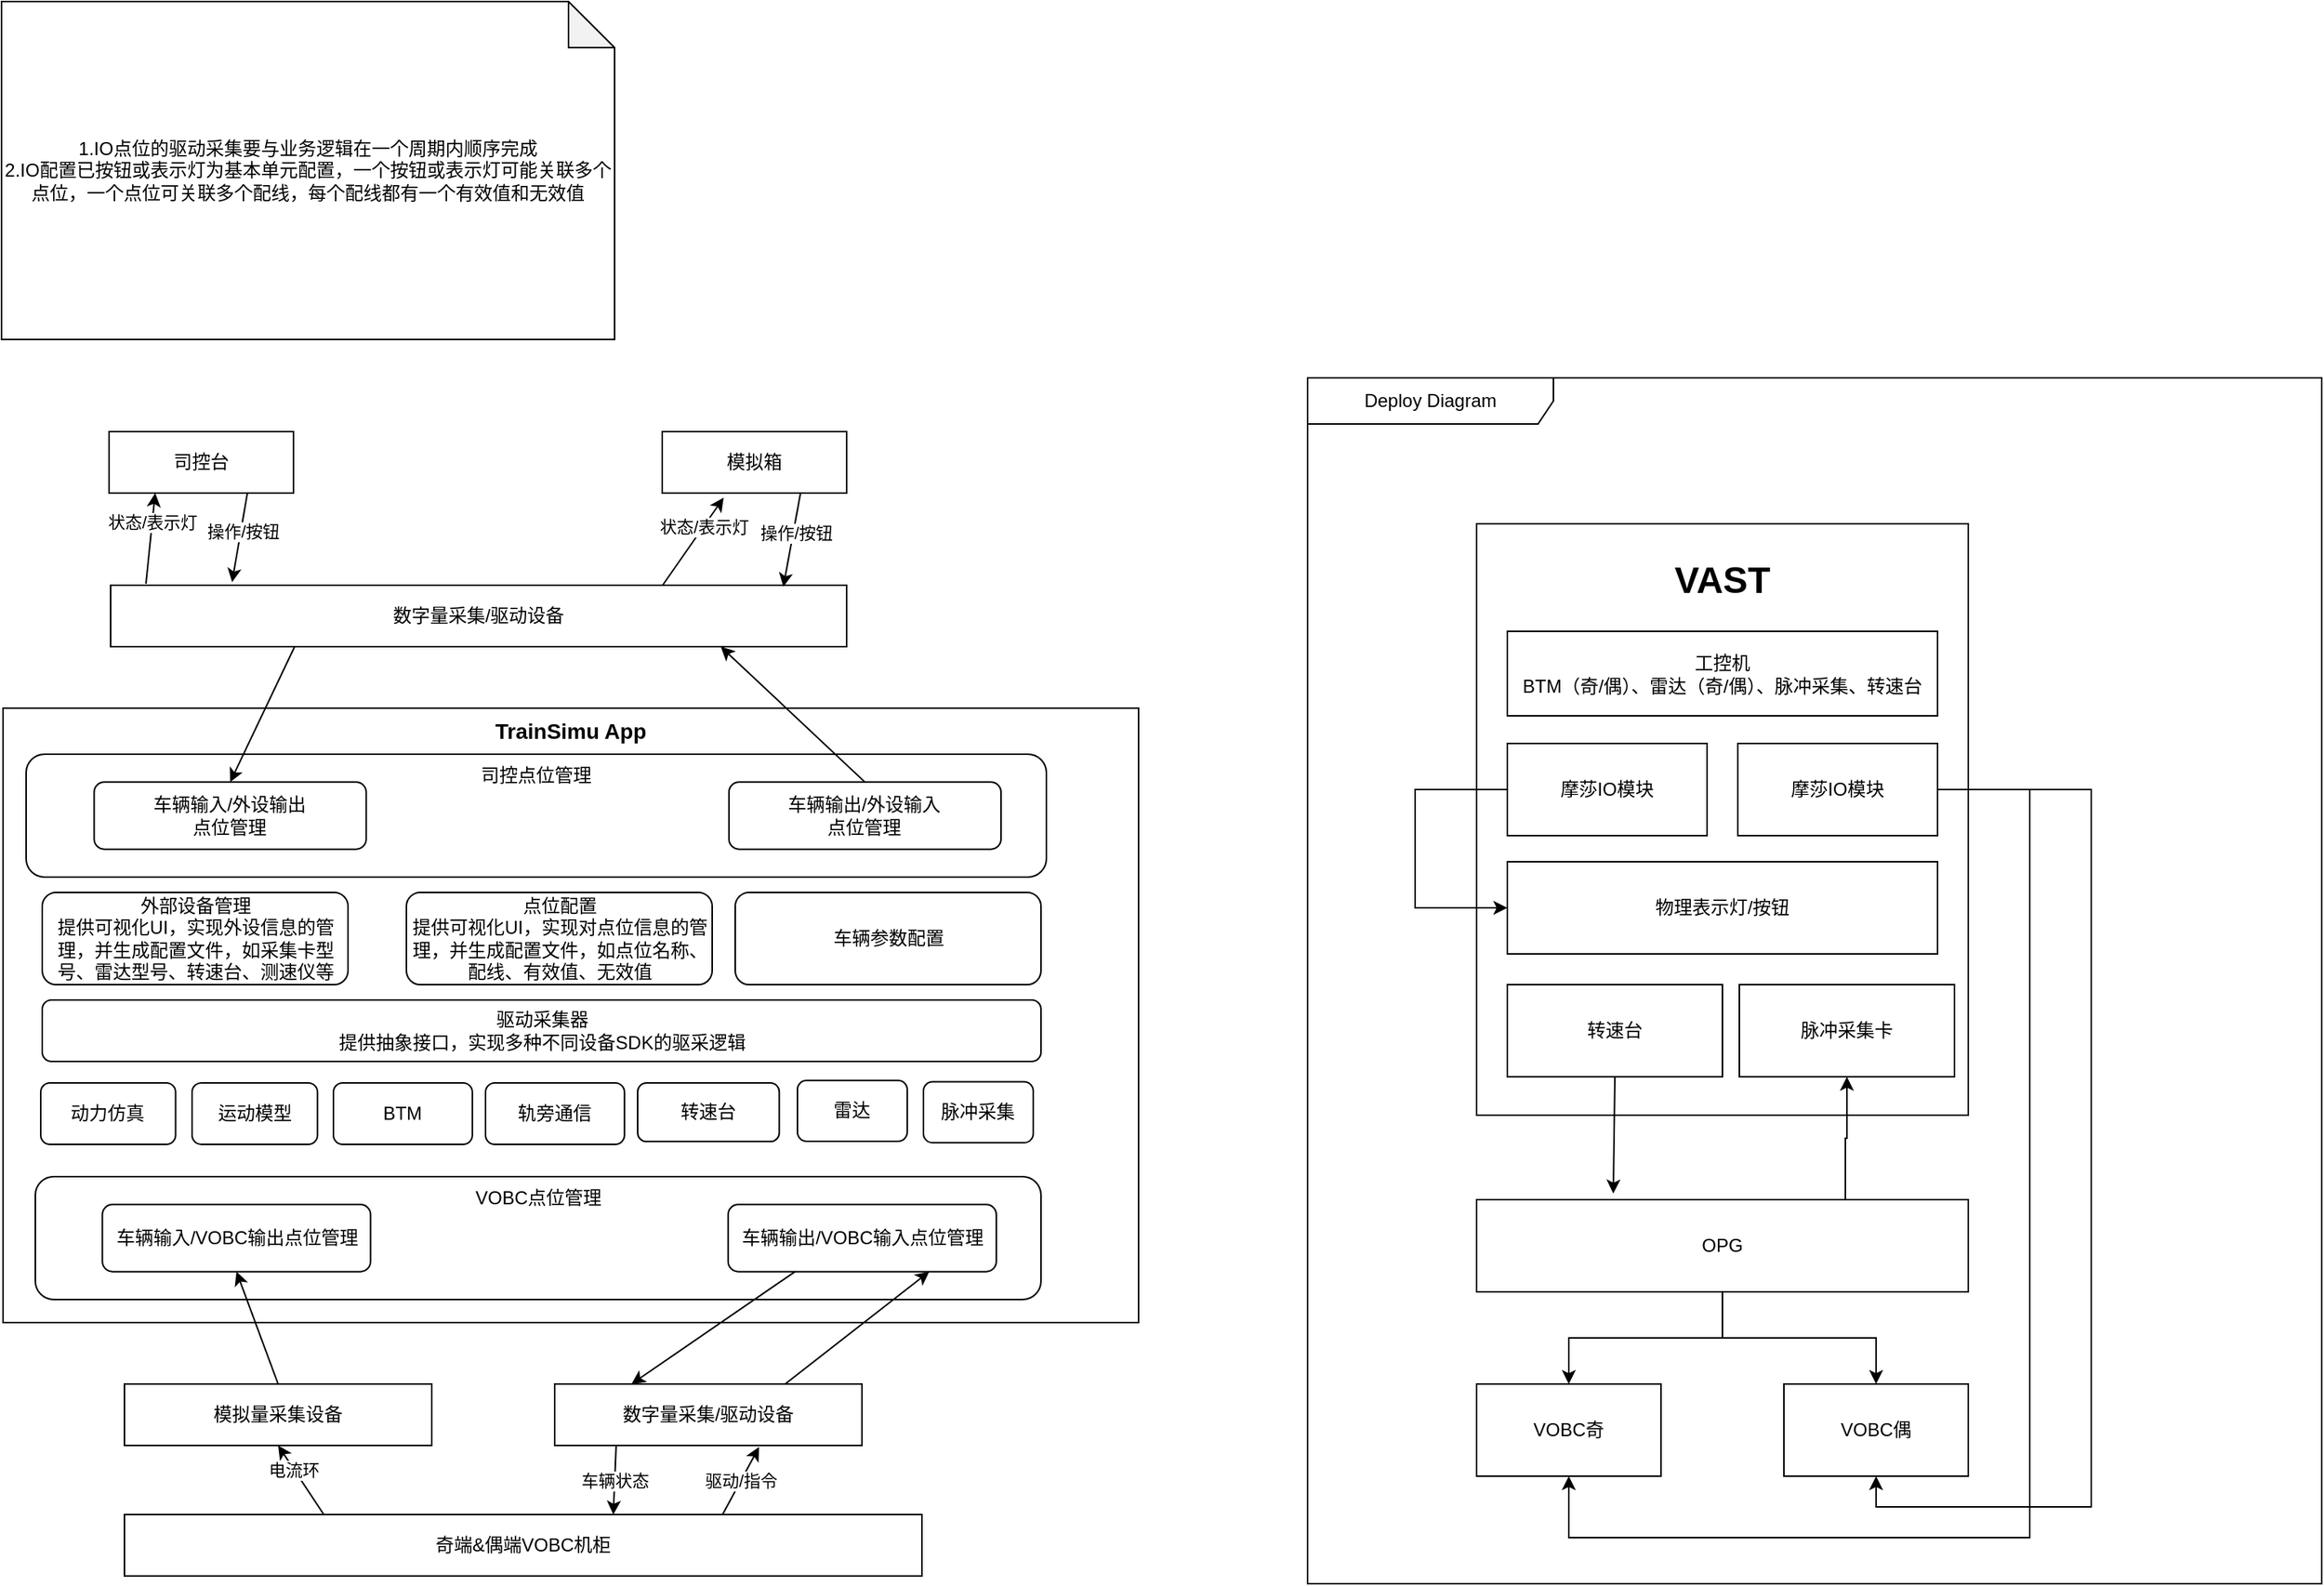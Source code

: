 <mxfile version="24.6.3" type="github">
  <diagram name="第 1 页" id="flT9kh5dxX5JUW0oUqpq">
    <mxGraphModel dx="1426" dy="1907" grid="1" gridSize="10" guides="1" tooltips="1" connect="1" arrows="1" fold="1" page="1" pageScale="1" pageWidth="827" pageHeight="1169" math="0" shadow="0">
      <root>
        <mxCell id="0" />
        <mxCell id="1" parent="0" />
        <mxCell id="9cagWILOptxMrmFHNgYF-1" value="司控台" style="rounded=0;whiteSpace=wrap;html=1;" parent="1" vertex="1">
          <mxGeometry x="110" y="100" width="120" height="40" as="geometry" />
        </mxCell>
        <mxCell id="9cagWILOptxMrmFHNgYF-2" value="模拟箱" style="rounded=0;whiteSpace=wrap;html=1;" parent="1" vertex="1">
          <mxGeometry x="470" y="100" width="120" height="40" as="geometry" />
        </mxCell>
        <mxCell id="9cagWILOptxMrmFHNgYF-3" value="数字量采集/驱动设备" style="rounded=0;whiteSpace=wrap;html=1;" parent="1" vertex="1">
          <mxGeometry x="111" y="200" width="479" height="40" as="geometry" />
        </mxCell>
        <mxCell id="9cagWILOptxMrmFHNgYF-4" value="TrainSimu App" style="rounded=0;whiteSpace=wrap;html=1;horizontal=1;verticalAlign=top;fontStyle=1;fontSize=14;" parent="1" vertex="1">
          <mxGeometry x="41" y="280" width="739" height="400" as="geometry" />
        </mxCell>
        <mxCell id="9cagWILOptxMrmFHNgYF-9" value="" style="group" parent="1" vertex="1" connectable="0">
          <mxGeometry x="62" y="585" width="654.5" height="80" as="geometry" />
        </mxCell>
        <mxCell id="9cagWILOptxMrmFHNgYF-10" value="VOBC点位管理" style="rounded=1;whiteSpace=wrap;html=1;verticalAlign=top;" parent="9cagWILOptxMrmFHNgYF-9" vertex="1">
          <mxGeometry width="654.5" height="80" as="geometry" />
        </mxCell>
        <mxCell id="9cagWILOptxMrmFHNgYF-11" value="车辆输入/VOBC输出点位管理" style="rounded=1;whiteSpace=wrap;html=1;" parent="9cagWILOptxMrmFHNgYF-9" vertex="1">
          <mxGeometry x="43.633" y="18.182" width="174.533" height="43.636" as="geometry" />
        </mxCell>
        <mxCell id="9cagWILOptxMrmFHNgYF-12" value="车辆输出/VOBC输入点位管理" style="rounded=1;whiteSpace=wrap;html=1;" parent="9cagWILOptxMrmFHNgYF-9" vertex="1">
          <mxGeometry x="450.878" y="18.182" width="174.533" height="43.636" as="geometry" />
        </mxCell>
        <mxCell id="9cagWILOptxMrmFHNgYF-13" value="" style="group" parent="1" vertex="1" connectable="0">
          <mxGeometry x="56" y="310" width="664" height="80" as="geometry" />
        </mxCell>
        <mxCell id="9cagWILOptxMrmFHNgYF-14" value="司控点位管理" style="rounded=1;whiteSpace=wrap;html=1;verticalAlign=top;" parent="9cagWILOptxMrmFHNgYF-13" vertex="1">
          <mxGeometry width="664" height="80" as="geometry" />
        </mxCell>
        <mxCell id="9cagWILOptxMrmFHNgYF-15" value="车辆输入/外设输出&lt;div&gt;点位管理&lt;/div&gt;" style="rounded=1;whiteSpace=wrap;html=1;" parent="9cagWILOptxMrmFHNgYF-13" vertex="1">
          <mxGeometry x="44.267" y="18.182" width="177.067" height="43.636" as="geometry" />
        </mxCell>
        <mxCell id="9cagWILOptxMrmFHNgYF-16" value="车辆输出/外设输入&lt;div&gt;点位管理&lt;/div&gt;" style="rounded=1;whiteSpace=wrap;html=1;" parent="9cagWILOptxMrmFHNgYF-13" vertex="1">
          <mxGeometry x="457.422" y="18.182" width="177.067" height="43.636" as="geometry" />
        </mxCell>
        <mxCell id="9cagWILOptxMrmFHNgYF-18" value="奇端&amp;amp;偶端VOBC机柜" style="rounded=0;whiteSpace=wrap;html=1;" parent="1" vertex="1">
          <mxGeometry x="120" y="805" width="519" height="40" as="geometry" />
        </mxCell>
        <mxCell id="9cagWILOptxMrmFHNgYF-30" value="驱动采集器&lt;div&gt;提供抽象接口，实现多种不同设备SDK的驱采逻辑&lt;/div&gt;" style="rounded=1;whiteSpace=wrap;html=1;" parent="1" vertex="1">
          <mxGeometry x="66.5" y="470" width="650" height="40" as="geometry" />
        </mxCell>
        <mxCell id="9cagWILOptxMrmFHNgYF-32" value="1.IO点位的驱动采集要与业务逻辑在一个周期内顺序完成&lt;div&gt;2.IO配置已按钮或表示灯为基本单元配置，一个按钮或表示灯可能关联多个点位，一个点位可关联多个配线，每个配线都有一个有效值和无效值&lt;/div&gt;" style="shape=note;whiteSpace=wrap;html=1;backgroundOutline=1;darkOpacity=0.05;" parent="1" vertex="1">
          <mxGeometry x="40" y="-180" width="399" height="220" as="geometry" />
        </mxCell>
        <mxCell id="9cagWILOptxMrmFHNgYF-33" value="点位配置&lt;div&gt;提供可视化UI，实现对点位信息的管理，并生成配置文件，如点位名称、配线、有效值、无效值&lt;/div&gt;" style="rounded=1;whiteSpace=wrap;html=1;" parent="1" vertex="1">
          <mxGeometry x="303.5" y="400" width="199" height="60" as="geometry" />
        </mxCell>
        <mxCell id="9cagWILOptxMrmFHNgYF-34" value="&lt;div&gt;外部设备管理&lt;/div&gt;&lt;div&gt;提供可视化UI，实现外设信息的管理，并生成配置文件，如采集卡型号、雷达型号、转速台、测速仪等&lt;/div&gt;" style="rounded=1;whiteSpace=wrap;html=1;" parent="1" vertex="1">
          <mxGeometry x="66.5" y="400" width="199" height="60" as="geometry" />
        </mxCell>
        <mxCell id="9cagWILOptxMrmFHNgYF-35" value="车辆参数配置" style="rounded=1;whiteSpace=wrap;html=1;" parent="1" vertex="1">
          <mxGeometry x="517.5" y="400" width="199" height="60" as="geometry" />
        </mxCell>
        <mxCell id="9cagWILOptxMrmFHNgYF-42" value="数字量采集/驱动设备" style="rounded=0;whiteSpace=wrap;html=1;" parent="1" vertex="1">
          <mxGeometry x="400" y="720" width="200" height="40" as="geometry" />
        </mxCell>
        <mxCell id="9cagWILOptxMrmFHNgYF-43" value="模拟量采集设备" style="rounded=0;whiteSpace=wrap;html=1;" parent="1" vertex="1">
          <mxGeometry x="120" y="720" width="200" height="40" as="geometry" />
        </mxCell>
        <mxCell id="9cagWILOptxMrmFHNgYF-44" value="" style="endArrow=classic;html=1;rounded=0;exitX=0.75;exitY=0;exitDx=0;exitDy=0;entryX=0.665;entryY=1.025;entryDx=0;entryDy=0;entryPerimeter=0;" parent="1" source="9cagWILOptxMrmFHNgYF-18" target="9cagWILOptxMrmFHNgYF-42" edge="1">
          <mxGeometry relative="1" as="geometry">
            <mxPoint x="531" y="840" as="sourcePoint" />
            <mxPoint x="550" y="800" as="targetPoint" />
          </mxGeometry>
        </mxCell>
        <mxCell id="9cagWILOptxMrmFHNgYF-45" value="驱动/指令" style="edgeLabel;resizable=0;html=1;;align=center;verticalAlign=middle;" parent="9cagWILOptxMrmFHNgYF-44" connectable="0" vertex="1">
          <mxGeometry relative="1" as="geometry" />
        </mxCell>
        <mxCell id="9cagWILOptxMrmFHNgYF-46" value="" style="endArrow=classic;html=1;rounded=0;exitX=0.2;exitY=1;exitDx=0;exitDy=0;exitPerimeter=0;entryX=0.613;entryY=0;entryDx=0;entryDy=0;entryPerimeter=0;" parent="1" source="9cagWILOptxMrmFHNgYF-42" target="9cagWILOptxMrmFHNgYF-18" edge="1">
          <mxGeometry relative="1" as="geometry">
            <mxPoint x="390" y="800" as="sourcePoint" />
            <mxPoint x="440" y="839" as="targetPoint" />
          </mxGeometry>
        </mxCell>
        <mxCell id="9cagWILOptxMrmFHNgYF-47" value="车辆状态" style="edgeLabel;resizable=0;html=1;;align=center;verticalAlign=middle;" parent="9cagWILOptxMrmFHNgYF-46" connectable="0" vertex="1">
          <mxGeometry relative="1" as="geometry" />
        </mxCell>
        <mxCell id="9cagWILOptxMrmFHNgYF-48" value="" style="endArrow=classic;html=1;rounded=0;entryX=0.5;entryY=1;entryDx=0;entryDy=0;exitX=0.25;exitY=0;exitDx=0;exitDy=0;" parent="1" source="9cagWILOptxMrmFHNgYF-18" target="9cagWILOptxMrmFHNgYF-43" edge="1">
          <mxGeometry width="50" height="50" relative="1" as="geometry">
            <mxPoint x="190" y="840" as="sourcePoint" />
            <mxPoint x="250" y="780" as="targetPoint" />
          </mxGeometry>
        </mxCell>
        <mxCell id="9cagWILOptxMrmFHNgYF-49" value="电流环" style="edgeLabel;html=1;align=center;verticalAlign=middle;resizable=0;points=[];" parent="9cagWILOptxMrmFHNgYF-48" vertex="1" connectable="0">
          <mxGeometry x="0.317" y="1" relative="1" as="geometry">
            <mxPoint as="offset" />
          </mxGeometry>
        </mxCell>
        <mxCell id="9cagWILOptxMrmFHNgYF-50" value="" style="endArrow=classic;html=1;rounded=0;entryX=0.5;entryY=1;entryDx=0;entryDy=0;exitX=0.5;exitY=0;exitDx=0;exitDy=0;" parent="1" source="9cagWILOptxMrmFHNgYF-43" target="9cagWILOptxMrmFHNgYF-11" edge="1">
          <mxGeometry width="50" height="50" relative="1" as="geometry">
            <mxPoint x="100" y="990" as="sourcePoint" />
            <mxPoint x="150" y="940" as="targetPoint" />
          </mxGeometry>
        </mxCell>
        <mxCell id="9cagWILOptxMrmFHNgYF-51" value="" style="endArrow=classic;html=1;rounded=0;exitX=0.25;exitY=1;exitDx=0;exitDy=0;entryX=0.25;entryY=0;entryDx=0;entryDy=0;" parent="1" source="9cagWILOptxMrmFHNgYF-12" target="9cagWILOptxMrmFHNgYF-42" edge="1">
          <mxGeometry width="50" height="50" relative="1" as="geometry">
            <mxPoint x="520" y="980" as="sourcePoint" />
            <mxPoint x="570" y="930" as="targetPoint" />
          </mxGeometry>
        </mxCell>
        <mxCell id="9cagWILOptxMrmFHNgYF-52" value="" style="endArrow=classic;html=1;rounded=0;exitX=0.75;exitY=0;exitDx=0;exitDy=0;entryX=0.75;entryY=1;entryDx=0;entryDy=0;" parent="1" source="9cagWILOptxMrmFHNgYF-42" target="9cagWILOptxMrmFHNgYF-12" edge="1">
          <mxGeometry width="50" height="50" relative="1" as="geometry">
            <mxPoint x="570" y="1000" as="sourcePoint" />
            <mxPoint x="620" y="950" as="targetPoint" />
          </mxGeometry>
        </mxCell>
        <mxCell id="9cagWILOptxMrmFHNgYF-53" value="" style="endArrow=classic;html=1;rounded=0;entryX=0.829;entryY=1;entryDx=0;entryDy=0;exitX=0.5;exitY=0;exitDx=0;exitDy=0;entryPerimeter=0;" parent="1" source="9cagWILOptxMrmFHNgYF-16" target="9cagWILOptxMrmFHNgYF-3" edge="1">
          <mxGeometry width="50" height="50" relative="1" as="geometry">
            <mxPoint x="590" y="230" as="sourcePoint" />
            <mxPoint x="740" y="240" as="targetPoint" />
          </mxGeometry>
        </mxCell>
        <mxCell id="9cagWILOptxMrmFHNgYF-54" value="" style="endArrow=classic;html=1;rounded=0;entryX=0.5;entryY=0;entryDx=0;entryDy=0;exitX=0.25;exitY=1;exitDx=0;exitDy=0;" parent="1" source="9cagWILOptxMrmFHNgYF-3" target="9cagWILOptxMrmFHNgYF-15" edge="1">
          <mxGeometry width="50" height="50" relative="1" as="geometry">
            <mxPoint x="90" y="250" as="sourcePoint" />
            <mxPoint x="140" y="200" as="targetPoint" />
          </mxGeometry>
        </mxCell>
        <mxCell id="9cagWILOptxMrmFHNgYF-57" value="" style="endArrow=classic;html=1;rounded=0;exitX=0.75;exitY=0;exitDx=0;exitDy=0;entryX=0.333;entryY=1.075;entryDx=0;entryDy=0;entryPerimeter=0;" parent="1" source="9cagWILOptxMrmFHNgYF-3" target="9cagWILOptxMrmFHNgYF-2" edge="1">
          <mxGeometry width="50" height="50" relative="1" as="geometry">
            <mxPoint x="690" y="190" as="sourcePoint" />
            <mxPoint x="740" y="140" as="targetPoint" />
          </mxGeometry>
        </mxCell>
        <mxCell id="9cagWILOptxMrmFHNgYF-58" value="状态/表示灯" style="edgeLabel;html=1;align=center;verticalAlign=middle;resizable=0;points=[];" parent="9cagWILOptxMrmFHNgYF-57" vertex="1" connectable="0">
          <mxGeometry x="0.35" relative="1" as="geometry">
            <mxPoint as="offset" />
          </mxGeometry>
        </mxCell>
        <mxCell id="9cagWILOptxMrmFHNgYF-59" value="" style="endArrow=classic;html=1;rounded=0;exitX=0.75;exitY=1;exitDx=0;exitDy=0;entryX=0.914;entryY=0.025;entryDx=0;entryDy=0;entryPerimeter=0;" parent="1" source="9cagWILOptxMrmFHNgYF-2" target="9cagWILOptxMrmFHNgYF-3" edge="1">
          <mxGeometry width="50" height="50" relative="1" as="geometry">
            <mxPoint x="650" y="180" as="sourcePoint" />
            <mxPoint x="700" y="130" as="targetPoint" />
          </mxGeometry>
        </mxCell>
        <mxCell id="9cagWILOptxMrmFHNgYF-60" value="操作/按钮" style="edgeLabel;html=1;align=center;verticalAlign=middle;resizable=0;points=[];" parent="9cagWILOptxMrmFHNgYF-59" vertex="1" connectable="0">
          <mxGeometry x="-0.163" y="1" relative="1" as="geometry">
            <mxPoint as="offset" />
          </mxGeometry>
        </mxCell>
        <mxCell id="9cagWILOptxMrmFHNgYF-61" value="" style="endArrow=classic;html=1;rounded=0;exitX=0.048;exitY=-0.025;exitDx=0;exitDy=0;entryX=0.25;entryY=1;entryDx=0;entryDy=0;exitPerimeter=0;" parent="1" source="9cagWILOptxMrmFHNgYF-3" target="9cagWILOptxMrmFHNgYF-1" edge="1">
          <mxGeometry width="50" height="50" relative="1" as="geometry">
            <mxPoint x="131" y="199" as="sourcePoint" />
            <mxPoint x="171" y="122" as="targetPoint" />
          </mxGeometry>
        </mxCell>
        <mxCell id="9cagWILOptxMrmFHNgYF-62" value="状态/表示灯" style="edgeLabel;html=1;align=center;verticalAlign=middle;resizable=0;points=[];" parent="9cagWILOptxMrmFHNgYF-61" vertex="1" connectable="0">
          <mxGeometry x="0.35" relative="1" as="geometry">
            <mxPoint as="offset" />
          </mxGeometry>
        </mxCell>
        <mxCell id="9cagWILOptxMrmFHNgYF-63" value="" style="endArrow=classic;html=1;rounded=0;exitX=0.75;exitY=1;exitDx=0;exitDy=0;entryX=0.165;entryY=-0.05;entryDx=0;entryDy=0;entryPerimeter=0;" parent="1" source="9cagWILOptxMrmFHNgYF-1" target="9cagWILOptxMrmFHNgYF-3" edge="1">
          <mxGeometry width="50" height="50" relative="1" as="geometry">
            <mxPoint x="221" y="119" as="sourcePoint" />
            <mxPoint x="210" y="200" as="targetPoint" />
          </mxGeometry>
        </mxCell>
        <mxCell id="9cagWILOptxMrmFHNgYF-64" value="操作/按钮" style="edgeLabel;html=1;align=center;verticalAlign=middle;resizable=0;points=[];" parent="9cagWILOptxMrmFHNgYF-63" vertex="1" connectable="0">
          <mxGeometry x="-0.163" y="1" relative="1" as="geometry">
            <mxPoint as="offset" />
          </mxGeometry>
        </mxCell>
        <mxCell id="9cagWILOptxMrmFHNgYF-17" value="转速台" style="rounded=1;whiteSpace=wrap;html=1;" parent="1" vertex="1">
          <mxGeometry x="454" y="524" width="92.166" height="38.182" as="geometry" />
        </mxCell>
        <mxCell id="9cagWILOptxMrmFHNgYF-36" value="动力仿真" style="rounded=1;whiteSpace=wrap;html=1;" parent="1" vertex="1">
          <mxGeometry x="65.5" y="524" width="87.777" height="40" as="geometry" />
        </mxCell>
        <mxCell id="9cagWILOptxMrmFHNgYF-37" value="运动模型" style="rounded=1;whiteSpace=wrap;html=1;" parent="1" vertex="1">
          <mxGeometry x="164" y="524" width="81.633" height="40" as="geometry" />
        </mxCell>
        <mxCell id="9cagWILOptxMrmFHNgYF-38" value="BTM" style="rounded=1;whiteSpace=wrap;html=1;" parent="1" vertex="1">
          <mxGeometry x="256" y="524" width="90.41" height="40" as="geometry" />
        </mxCell>
        <mxCell id="9cagWILOptxMrmFHNgYF-56" value="雷达" style="rounded=1;whiteSpace=wrap;html=1;" parent="1" vertex="1">
          <mxGeometry x="558" y="522.36" width="71.44" height="39.64" as="geometry" />
        </mxCell>
        <mxCell id="9cagWILOptxMrmFHNgYF-65" value="轨旁通信" style="rounded=1;whiteSpace=wrap;html=1;" parent="1" vertex="1">
          <mxGeometry x="355" y="524" width="90.41" height="40" as="geometry" />
        </mxCell>
        <mxCell id="27wfgIgEwmFFmPFcxBez-2" value="脉冲采集" style="rounded=1;whiteSpace=wrap;html=1;" vertex="1" parent="1">
          <mxGeometry x="640" y="523.27" width="71.44" height="39.64" as="geometry" />
        </mxCell>
        <mxCell id="27wfgIgEwmFFmPFcxBez-3" value="Deploy Diagram" style="shape=umlFrame;whiteSpace=wrap;html=1;pointerEvents=0;recursiveResize=0;container=1;collapsible=0;width=160;" vertex="1" parent="1">
          <mxGeometry x="890" y="65" width="660" height="785" as="geometry" />
        </mxCell>
        <mxCell id="27wfgIgEwmFFmPFcxBez-4" value="&lt;h1&gt;VAST&lt;/h1&gt;" style="rounded=0;whiteSpace=wrap;html=1;align=center;verticalAlign=top;" vertex="1" parent="27wfgIgEwmFFmPFcxBez-3">
          <mxGeometry x="110" y="95" width="320" height="385" as="geometry" />
        </mxCell>
        <mxCell id="27wfgIgEwmFFmPFcxBez-5" value="工控机&lt;div&gt;BTM（奇/偶）、雷达&lt;span style=&quot;background-color: initial;&quot;&gt;（奇/偶）、脉冲采集、转速台&lt;/span&gt;&lt;/div&gt;" style="rounded=0;whiteSpace=wrap;html=1;" vertex="1" parent="27wfgIgEwmFFmPFcxBez-3">
          <mxGeometry x="130" y="165" width="280" height="55" as="geometry" />
        </mxCell>
        <mxCell id="27wfgIgEwmFFmPFcxBez-36" style="edgeStyle=orthogonalEdgeStyle;rounded=0;orthogonalLoop=1;jettySize=auto;html=1;entryX=0;entryY=0.5;entryDx=0;entryDy=0;exitX=0;exitY=0.5;exitDx=0;exitDy=0;" edge="1" parent="27wfgIgEwmFFmPFcxBez-3" source="27wfgIgEwmFFmPFcxBez-6" target="27wfgIgEwmFFmPFcxBez-7">
          <mxGeometry relative="1" as="geometry">
            <Array as="points">
              <mxPoint x="70" y="268" />
              <mxPoint x="70" y="345" />
            </Array>
          </mxGeometry>
        </mxCell>
        <mxCell id="27wfgIgEwmFFmPFcxBez-6" value="摩莎IO模块" style="rounded=0;whiteSpace=wrap;html=1;" vertex="1" parent="27wfgIgEwmFFmPFcxBez-3">
          <mxGeometry x="130" y="238" width="130" height="60" as="geometry" />
        </mxCell>
        <mxCell id="27wfgIgEwmFFmPFcxBez-7" value="物理表示灯/按钮" style="rounded=0;whiteSpace=wrap;html=1;" vertex="1" parent="27wfgIgEwmFFmPFcxBez-3">
          <mxGeometry x="130" y="315" width="280" height="60" as="geometry" />
        </mxCell>
        <mxCell id="27wfgIgEwmFFmPFcxBez-8" value="转速台" style="rounded=0;whiteSpace=wrap;html=1;" vertex="1" parent="27wfgIgEwmFFmPFcxBez-3">
          <mxGeometry x="130" y="395" width="140" height="60" as="geometry" />
        </mxCell>
        <mxCell id="27wfgIgEwmFFmPFcxBez-18" style="edgeStyle=orthogonalEdgeStyle;rounded=0;orthogonalLoop=1;jettySize=auto;html=1;entryX=0.5;entryY=1;entryDx=0;entryDy=0;" edge="1" parent="27wfgIgEwmFFmPFcxBez-3" source="27wfgIgEwmFFmPFcxBez-9" target="27wfgIgEwmFFmPFcxBez-15">
          <mxGeometry relative="1" as="geometry">
            <Array as="points">
              <mxPoint x="350" y="495" />
              <mxPoint x="351" y="495" />
            </Array>
          </mxGeometry>
        </mxCell>
        <mxCell id="27wfgIgEwmFFmPFcxBez-19" style="edgeStyle=orthogonalEdgeStyle;rounded=0;orthogonalLoop=1;jettySize=auto;html=1;" edge="1" parent="27wfgIgEwmFFmPFcxBez-3" source="27wfgIgEwmFFmPFcxBez-9" target="27wfgIgEwmFFmPFcxBez-10">
          <mxGeometry relative="1" as="geometry" />
        </mxCell>
        <mxCell id="27wfgIgEwmFFmPFcxBez-20" style="edgeStyle=orthogonalEdgeStyle;rounded=0;orthogonalLoop=1;jettySize=auto;html=1;entryX=0.5;entryY=0;entryDx=0;entryDy=0;" edge="1" parent="27wfgIgEwmFFmPFcxBez-3" source="27wfgIgEwmFFmPFcxBez-9" target="27wfgIgEwmFFmPFcxBez-11">
          <mxGeometry relative="1" as="geometry" />
        </mxCell>
        <mxCell id="27wfgIgEwmFFmPFcxBez-9" value="OPG" style="rounded=0;whiteSpace=wrap;html=1;" vertex="1" parent="27wfgIgEwmFFmPFcxBez-3">
          <mxGeometry x="110" y="535" width="320" height="60" as="geometry" />
        </mxCell>
        <mxCell id="27wfgIgEwmFFmPFcxBez-10" value="VOBC奇" style="rounded=0;whiteSpace=wrap;html=1;" vertex="1" parent="27wfgIgEwmFFmPFcxBez-3">
          <mxGeometry x="110" y="655" width="120" height="60" as="geometry" />
        </mxCell>
        <mxCell id="27wfgIgEwmFFmPFcxBez-11" value="VOBC偶" style="rounded=0;whiteSpace=wrap;html=1;" vertex="1" parent="27wfgIgEwmFFmPFcxBez-3">
          <mxGeometry x="310" y="655" width="120" height="60" as="geometry" />
        </mxCell>
        <mxCell id="27wfgIgEwmFFmPFcxBez-15" value="脉冲采集卡" style="rounded=0;whiteSpace=wrap;html=1;" vertex="1" parent="27wfgIgEwmFFmPFcxBez-3">
          <mxGeometry x="281" y="395" width="140" height="60" as="geometry" />
        </mxCell>
        <mxCell id="27wfgIgEwmFFmPFcxBez-17" value="" style="endArrow=classic;html=1;rounded=0;exitX=0.5;exitY=1;exitDx=0;exitDy=0;entryX=0.278;entryY=-0.067;entryDx=0;entryDy=0;entryPerimeter=0;" edge="1" parent="27wfgIgEwmFFmPFcxBez-3" source="27wfgIgEwmFFmPFcxBez-8" target="27wfgIgEwmFFmPFcxBez-9">
          <mxGeometry width="50" height="50" relative="1" as="geometry">
            <mxPoint x="30" y="535" as="sourcePoint" />
            <mxPoint x="80" y="485" as="targetPoint" />
          </mxGeometry>
        </mxCell>
        <mxCell id="27wfgIgEwmFFmPFcxBez-37" style="edgeStyle=orthogonalEdgeStyle;rounded=0;orthogonalLoop=1;jettySize=auto;html=1;entryX=0.5;entryY=1;entryDx=0;entryDy=0;" edge="1" parent="27wfgIgEwmFFmPFcxBez-3" source="27wfgIgEwmFFmPFcxBez-35" target="27wfgIgEwmFFmPFcxBez-10">
          <mxGeometry relative="1" as="geometry">
            <Array as="points">
              <mxPoint x="470" y="268" />
              <mxPoint x="470" y="755" />
              <mxPoint x="170" y="755" />
            </Array>
          </mxGeometry>
        </mxCell>
        <mxCell id="27wfgIgEwmFFmPFcxBez-38" style="edgeStyle=orthogonalEdgeStyle;rounded=0;orthogonalLoop=1;jettySize=auto;html=1;entryX=0.5;entryY=1;entryDx=0;entryDy=0;" edge="1" parent="27wfgIgEwmFFmPFcxBez-3" source="27wfgIgEwmFFmPFcxBez-35" target="27wfgIgEwmFFmPFcxBez-11">
          <mxGeometry relative="1" as="geometry">
            <Array as="points">
              <mxPoint x="510" y="268" />
              <mxPoint x="510" y="735" />
              <mxPoint x="370" y="735" />
            </Array>
          </mxGeometry>
        </mxCell>
        <mxCell id="27wfgIgEwmFFmPFcxBez-35" value="摩莎IO模块" style="rounded=0;whiteSpace=wrap;html=1;" vertex="1" parent="27wfgIgEwmFFmPFcxBez-3">
          <mxGeometry x="280" y="238" width="130" height="60" as="geometry" />
        </mxCell>
      </root>
    </mxGraphModel>
  </diagram>
</mxfile>
